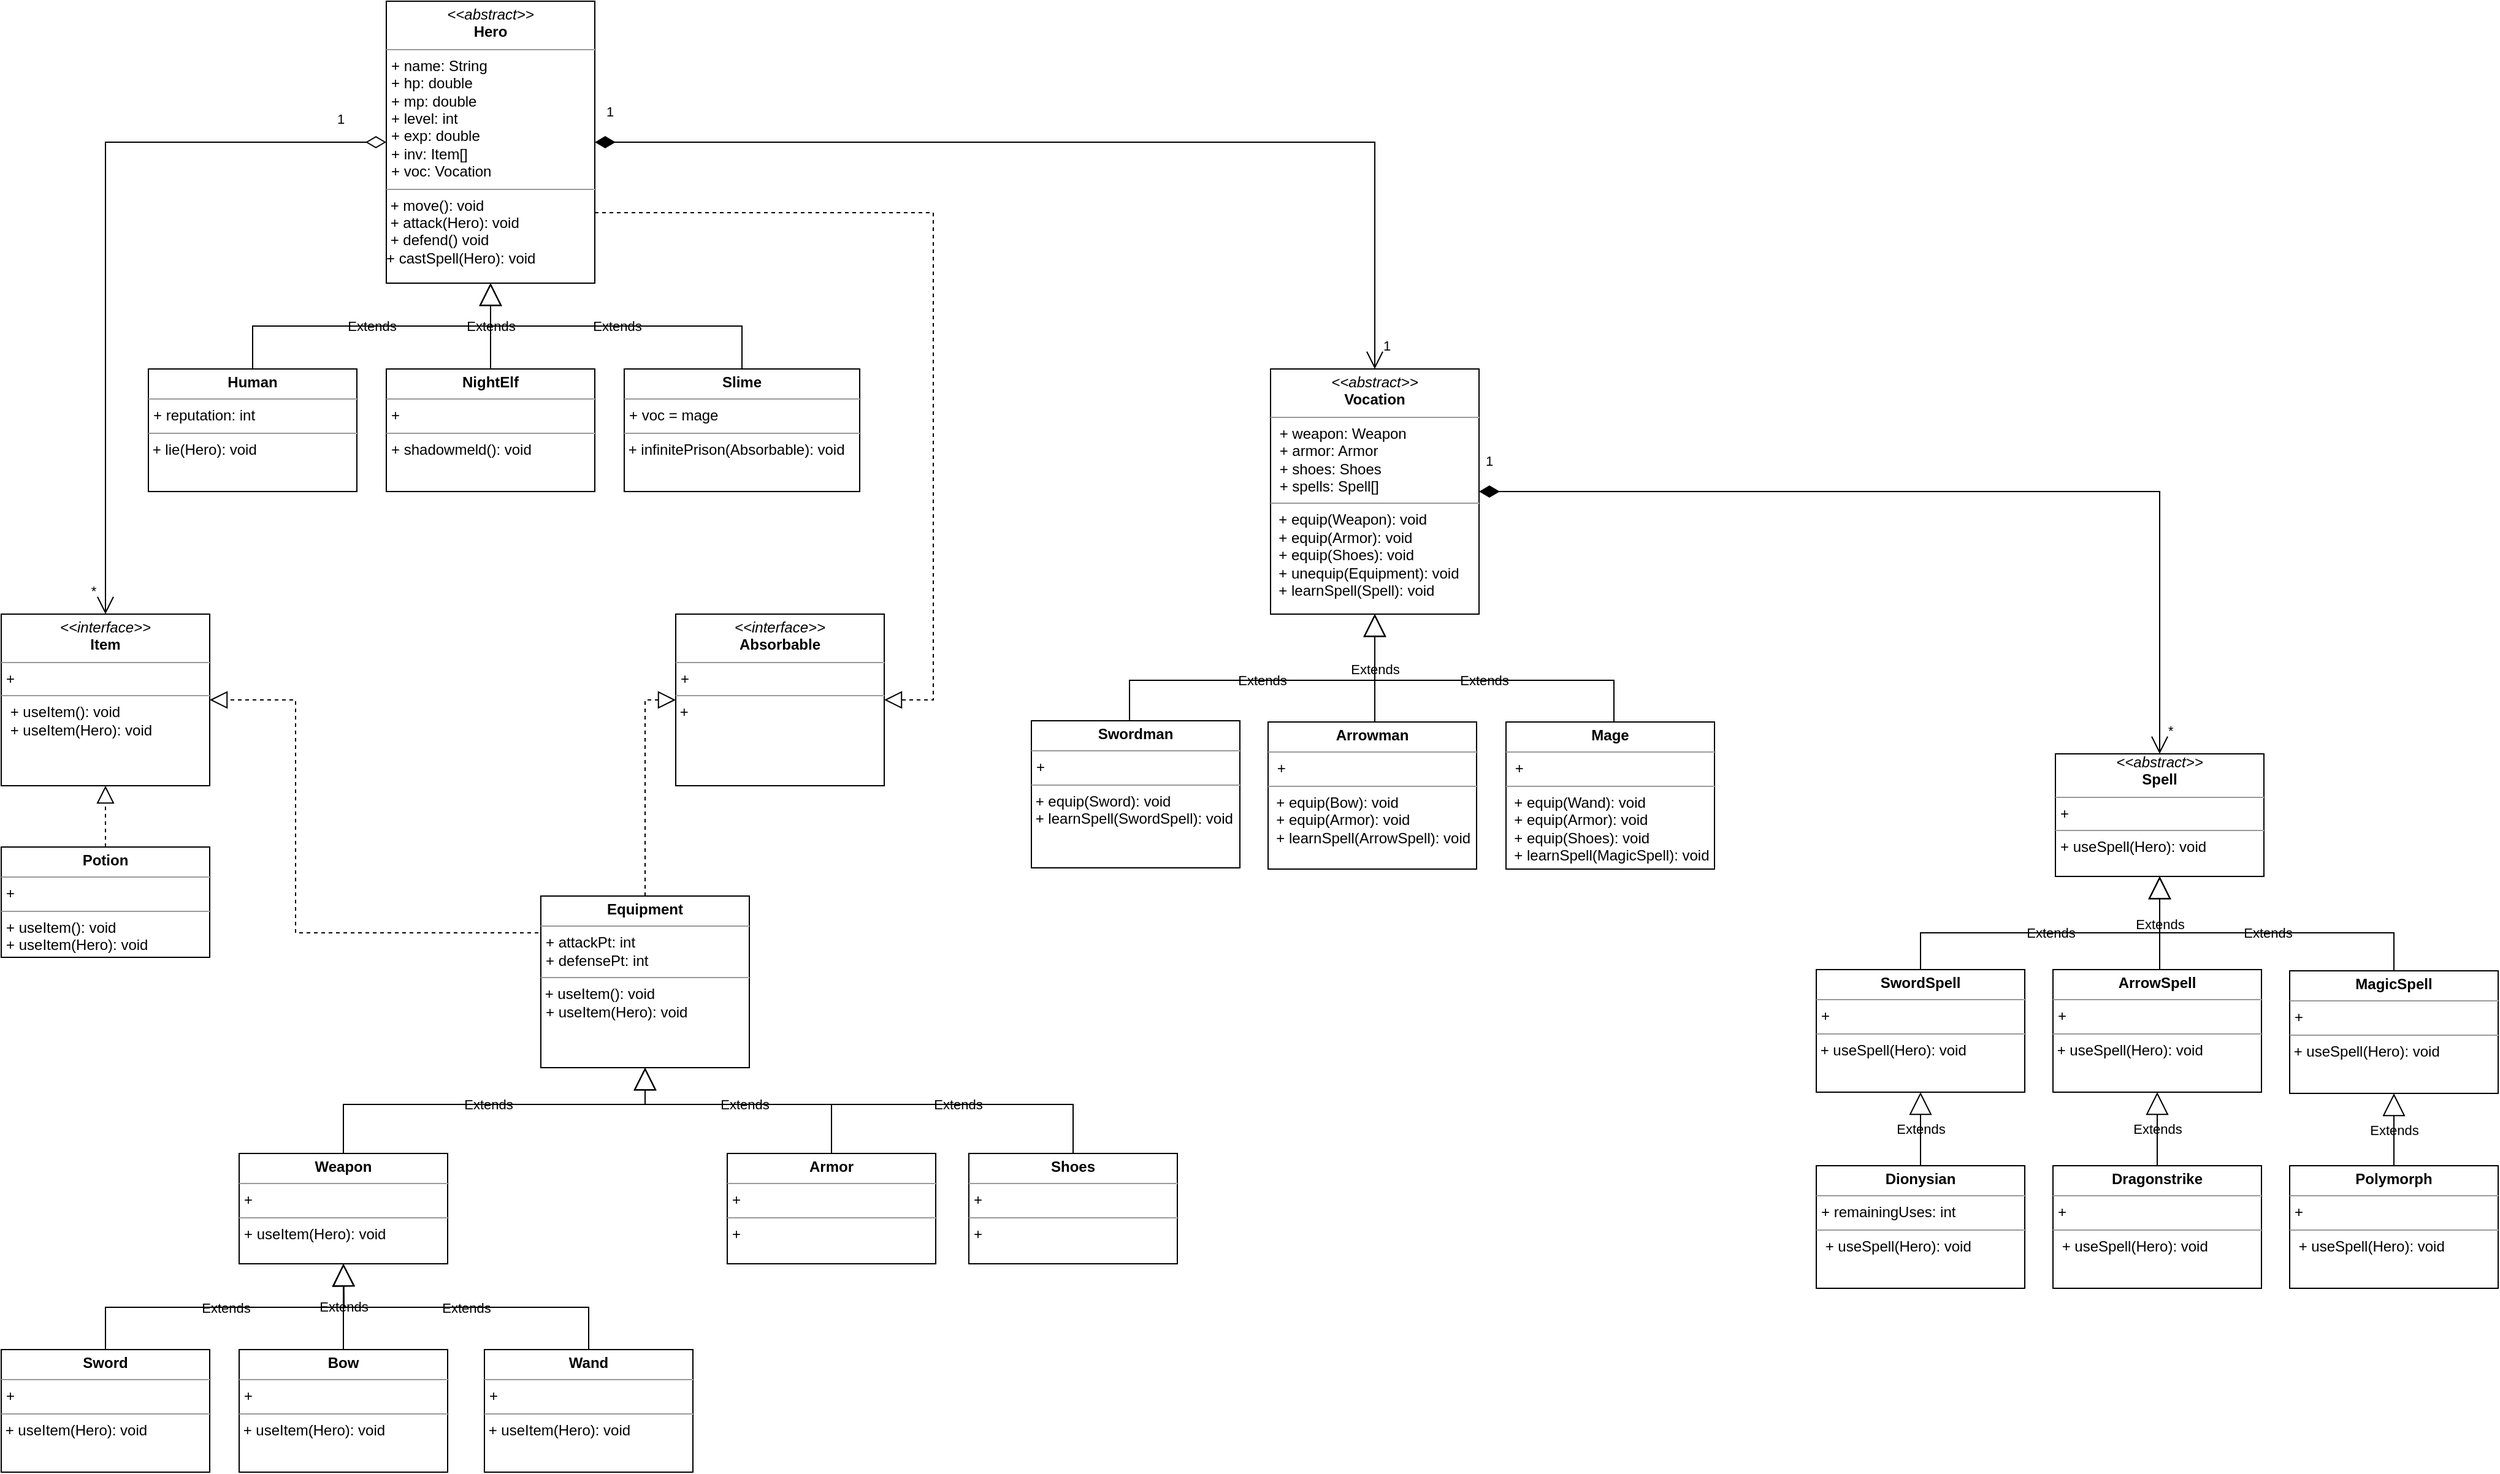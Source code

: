 <mxfile version="21.6.5" type="google">
  <diagram name="第 1 页" id="otPdqaTnRwmEsqM5Ev_t">
    <mxGraphModel grid="1" page="1" gridSize="10" guides="1" tooltips="1" connect="1" arrows="1" fold="1" pageScale="1" pageWidth="827" pageHeight="1169" background="#FFFFFF" math="0" shadow="0">
      <root>
        <mxCell id="0" />
        <mxCell id="1" parent="0" />
        <mxCell id="UKL7btGNf2mCKeYgCL4X-6" value="&lt;p style=&quot;margin:0px;margin-top:4px;text-align:center;&quot;&gt;&lt;b&gt;Shoes&lt;/b&gt;&lt;/p&gt;&lt;hr size=&quot;1&quot;&gt;&lt;p style=&quot;margin:0px;margin-left:4px;&quot;&gt;+&amp;nbsp;&lt;/p&gt;&lt;hr size=&quot;1&quot;&gt;&lt;p style=&quot;margin:0px;margin-left:4px;&quot;&gt;+&amp;nbsp;&lt;/p&gt;" style="verticalAlign=top;align=left;overflow=fill;fontSize=12;fontFamily=Helvetica;html=1;whiteSpace=wrap;labelBackgroundColor=none;" vertex="1" parent="1">
          <mxGeometry x="-51.0" y="1000" width="170" height="90" as="geometry" />
        </mxCell>
        <mxCell id="UKL7btGNf2mCKeYgCL4X-10" value="&lt;p style=&quot;margin:0px;margin-top:4px;text-align:center;&quot;&gt;&lt;i&gt;&amp;lt;&amp;lt;abstract&amp;gt;&amp;gt;&lt;/i&gt;&lt;br&gt;&lt;b&gt;Hero&lt;/b&gt;&lt;/p&gt;&lt;hr size=&quot;1&quot;&gt;&lt;p style=&quot;margin:0px;margin-left:4px;&quot;&gt;+ name: String&lt;br&gt;&lt;/p&gt;&lt;p style=&quot;margin:0px;margin-left:4px;&quot;&gt;+ hp: double&lt;/p&gt;&lt;p style=&quot;margin:0px;margin-left:4px;&quot;&gt;+ mp: double&lt;/p&gt;&lt;p style=&quot;margin:0px;margin-left:4px;&quot;&gt;+ level: int&lt;/p&gt;&lt;p style=&quot;margin:0px;margin-left:4px;&quot;&gt;+ exp: double&lt;/p&gt;&lt;p style=&quot;margin:0px;margin-left:4px;&quot;&gt;+ inv: Item[]&lt;/p&gt;&lt;p style=&quot;margin:0px;margin-left:4px;&quot;&gt;+ voc: Vocation&lt;/p&gt;&lt;hr size=&quot;1&quot;&gt;&amp;nbsp;+ move(): void&lt;br&gt;&amp;nbsp;+ attack(Hero): void&lt;br&gt;&amp;nbsp;+ defend() void&lt;br&gt;+ castSpell(Hero): void&lt;br style=&quot;border-color: var(--border-color);&quot;&gt;&lt;p style=&quot;margin:0px;margin-left:4px;&quot;&gt;&lt;br&gt;&lt;/p&gt;" style="verticalAlign=top;align=left;overflow=fill;fontSize=12;fontFamily=Helvetica;html=1;whiteSpace=wrap;labelBackgroundColor=none;" vertex="1" parent="1">
          <mxGeometry x="-526" y="60" width="170" height="230" as="geometry" />
        </mxCell>
        <mxCell id="UKL7btGNf2mCKeYgCL4X-11" value="&lt;p style=&quot;margin:0px;margin-top:4px;text-align:center;&quot;&gt;&lt;b&gt;Human&lt;/b&gt;&lt;/p&gt;&lt;hr size=&quot;1&quot;&gt;&lt;p style=&quot;margin:0px;margin-left:4px;&quot;&gt;+ reputation: int&lt;br&gt;&lt;/p&gt;&lt;hr size=&quot;1&quot;&gt;&amp;nbsp;&lt;span style=&quot;background-color: initial;&quot;&gt;+ lie(Hero): void&lt;/span&gt;" style="verticalAlign=top;align=left;overflow=fill;fontSize=12;fontFamily=Helvetica;html=1;whiteSpace=wrap;labelBackgroundColor=none;" vertex="1" parent="1">
          <mxGeometry x="-720" y="360" width="170" height="100" as="geometry" />
        </mxCell>
        <mxCell id="UKL7btGNf2mCKeYgCL4X-12" value="&lt;p style=&quot;margin:0px;margin-top:4px;text-align:center;&quot;&gt;&lt;b&gt;NightElf&lt;/b&gt;&lt;/p&gt;&lt;hr size=&quot;1&quot;&gt;&lt;p style=&quot;margin:0px;margin-left:4px;&quot;&gt;+&amp;nbsp;&lt;br&gt;&lt;/p&gt;&lt;hr size=&quot;1&quot;&gt;&lt;p style=&quot;margin:0px;margin-left:4px;&quot;&gt;+ shadowmeld(): void&lt;/p&gt;" style="verticalAlign=top;align=left;overflow=fill;fontSize=12;fontFamily=Helvetica;html=1;whiteSpace=wrap;labelBackgroundColor=none;" vertex="1" parent="1">
          <mxGeometry x="-526" y="360" width="170" height="100" as="geometry" />
        </mxCell>
        <mxCell id="UKL7btGNf2mCKeYgCL4X-13" value="&lt;p style=&quot;margin:0px;margin-top:4px;text-align:center;&quot;&gt;&lt;b&gt;Slime&lt;/b&gt;&lt;/p&gt;&lt;hr size=&quot;1&quot;&gt;&lt;p style=&quot;margin:0px;margin-left:4px;&quot;&gt;+ voc = mage&lt;br&gt;&lt;/p&gt;&lt;hr size=&quot;1&quot;&gt;&amp;nbsp;+&lt;span style=&quot;background-color: initial;&quot;&gt;&amp;nbsp;infinitePrison&lt;/span&gt;&lt;span style=&quot;background-color: initial;&quot;&gt;(Absorbable): void&lt;/span&gt;" style="verticalAlign=top;align=left;overflow=fill;fontSize=12;fontFamily=Helvetica;html=1;whiteSpace=wrap;labelBackgroundColor=none;" vertex="1" parent="1">
          <mxGeometry x="-332" y="360" width="192" height="100" as="geometry" />
        </mxCell>
        <mxCell id="UKL7btGNf2mCKeYgCL4X-14" value="Extends" style="endArrow=block;endSize=16;endFill=0;html=1;rounded=0;edgeStyle=orthogonalEdgeStyle;exitX=0.5;exitY=0;exitDx=0;exitDy=0;entryX=0.5;entryY=1;entryDx=0;entryDy=0;labelBackgroundColor=none;fontColor=default;" edge="1" parent="1" source="UKL7btGNf2mCKeYgCL4X-12" target="UKL7btGNf2mCKeYgCL4X-10">
          <mxGeometry width="160" relative="1" as="geometry">
            <mxPoint x="-160.2" y="110" as="sourcePoint" />
            <mxPoint x="-470" y="350" as="targetPoint" />
            <Array as="points" />
          </mxGeometry>
        </mxCell>
        <mxCell id="UKL7btGNf2mCKeYgCL4X-15" value="Extends" style="endArrow=block;endSize=16;endFill=0;html=1;rounded=0;edgeStyle=orthogonalEdgeStyle;exitX=0.5;exitY=0;exitDx=0;exitDy=0;entryX=0.5;entryY=1;entryDx=0;entryDy=0;labelBackgroundColor=none;fontColor=default;" edge="1" parent="1" source="UKL7btGNf2mCKeYgCL4X-11" target="UKL7btGNf2mCKeYgCL4X-10">
          <mxGeometry width="160" relative="1" as="geometry">
            <mxPoint x="-656.2" y="390" as="sourcePoint" />
            <mxPoint x="-442.2" y="300" as="targetPoint" />
          </mxGeometry>
        </mxCell>
        <mxCell id="UKL7btGNf2mCKeYgCL4X-16" value="Extends" style="endArrow=block;endSize=16;endFill=0;html=1;rounded=0;exitX=0.5;exitY=0;exitDx=0;exitDy=0;entryX=0.5;entryY=1;entryDx=0;entryDy=0;edgeStyle=orthogonalEdgeStyle;labelBackgroundColor=none;fontColor=default;" edge="1" parent="1" source="UKL7btGNf2mCKeYgCL4X-13" target="UKL7btGNf2mCKeYgCL4X-10">
          <mxGeometry width="160" relative="1" as="geometry">
            <mxPoint x="-425.2" y="350" as="sourcePoint" />
            <mxPoint x="-395.2" y="300" as="targetPoint" />
          </mxGeometry>
        </mxCell>
        <mxCell id="UKL7btGNf2mCKeYgCL4X-19" value="&lt;p style=&quot;margin:0px;margin-top:4px;text-align:center;&quot;&gt;&lt;b&gt;Potion&lt;/b&gt;&lt;/p&gt;&lt;hr size=&quot;1&quot;&gt;&lt;p style=&quot;margin:0px;margin-left:4px;&quot;&gt;+&amp;nbsp;&lt;/p&gt;&lt;hr size=&quot;1&quot;&gt;&lt;p style=&quot;margin:0px;margin-left:4px;&quot;&gt;+ useItem(): void&lt;/p&gt;&lt;p style=&quot;margin:0px;margin-left:4px;&quot;&gt;+ useItem(Hero): void&lt;br&gt;&lt;/p&gt;" style="verticalAlign=top;align=left;overflow=fill;fontSize=12;fontFamily=Helvetica;html=1;whiteSpace=wrap;labelBackgroundColor=none;" vertex="1" parent="1">
          <mxGeometry x="-840" y="750" width="170" height="90" as="geometry" />
        </mxCell>
        <mxCell id="UKL7btGNf2mCKeYgCL4X-20" value="" style="endArrow=block;dashed=1;endFill=0;endSize=12;html=1;rounded=0;edgeStyle=orthogonalEdgeStyle;labelBackgroundColor=none;fontColor=default;" edge="1" parent="1" source="UKL7btGNf2mCKeYgCL4X-19" target="Zb_y-Pxmc1SOFdt3q-90-11">
          <mxGeometry width="160" relative="1" as="geometry">
            <mxPoint x="-100.2" y="940.94" as="sourcePoint" />
            <mxPoint x="-244.2" y="889.94" as="targetPoint" />
            <Array as="points">
              <mxPoint x="-740" y="840" />
              <mxPoint x="-740" y="840" />
            </Array>
          </mxGeometry>
        </mxCell>
        <mxCell id="UKL7btGNf2mCKeYgCL4X-21" value="&lt;p style=&quot;margin:0px;margin-top:4px;text-align:center;&quot;&gt;&lt;i&gt;&amp;lt;&amp;lt;interface&amp;gt;&amp;gt;&lt;/i&gt;&lt;br&gt;&lt;b&gt;Absorbable&lt;/b&gt;&lt;/p&gt;&lt;hr size=&quot;1&quot;&gt;&lt;p style=&quot;margin:0px;margin-left:4px;&quot;&gt;+&amp;nbsp;&lt;br&gt;&lt;/p&gt;&lt;hr size=&quot;1&quot;&gt;&amp;nbsp;+&amp;nbsp;&lt;br style=&quot;border-color: var(--border-color);&quot;&gt;&lt;p style=&quot;margin:0px;margin-left:4px;&quot;&gt;&lt;br&gt;&lt;/p&gt;" style="verticalAlign=top;align=left;overflow=fill;fontSize=12;fontFamily=Helvetica;html=1;whiteSpace=wrap;labelBackgroundColor=none;" vertex="1" parent="1">
          <mxGeometry x="-290.0" y="560" width="170" height="140" as="geometry" />
        </mxCell>
        <mxCell id="UKL7btGNf2mCKeYgCL4X-5" value="&lt;p style=&quot;margin:0px;margin-top:4px;text-align:center;&quot;&gt;&lt;b&gt;Armor&lt;/b&gt;&lt;/p&gt;&lt;hr size=&quot;1&quot;&gt;&lt;p style=&quot;margin:0px;margin-left:4px;&quot;&gt;+&amp;nbsp;&lt;/p&gt;&lt;hr size=&quot;1&quot;&gt;&lt;p style=&quot;margin:0px;margin-left:4px;&quot;&gt;+&amp;nbsp;&lt;/p&gt;" style="verticalAlign=top;align=left;overflow=fill;fontSize=12;fontFamily=Helvetica;html=1;whiteSpace=wrap;labelBackgroundColor=none;" vertex="1" parent="1">
          <mxGeometry x="-248" y="1000" width="170" height="90" as="geometry" />
        </mxCell>
        <mxCell id="UKL7btGNf2mCKeYgCL4X-28" value="" style="endArrow=block;dashed=1;endFill=0;endSize=12;html=1;rounded=0;edgeStyle=orthogonalEdgeStyle;entryX=1;entryY=0.5;entryDx=0;entryDy=0;exitX=1;exitY=0.75;exitDx=0;exitDy=0;labelBackgroundColor=none;fontColor=default;" edge="1" parent="1" source="UKL7btGNf2mCKeYgCL4X-10" target="UKL7btGNf2mCKeYgCL4X-21">
          <mxGeometry width="160" relative="1" as="geometry">
            <mxPoint x="-740.2" y="425" as="sourcePoint" />
            <mxPoint x="-50" y="770" as="targetPoint" />
            <Array as="points">
              <mxPoint x="-80" y="232" />
              <mxPoint x="-80" y="630" />
            </Array>
          </mxGeometry>
        </mxCell>
        <mxCell id="UKL7btGNf2mCKeYgCL4X-29" value="1" style="endArrow=open;html=1;endSize=12;startArrow=diamondThin;startSize=14;startFill=1;edgeStyle=orthogonalEdgeStyle;align=left;verticalAlign=bottom;rounded=0;labelBackgroundColor=none;fontColor=default;" edge="1" parent="1" source="UKL7btGNf2mCKeYgCL4X-10" target="UKL7btGNf2mCKeYgCL4X-18">
          <mxGeometry x="0.975" y="5" relative="1" as="geometry">
            <mxPoint x="-150" y="250" as="sourcePoint" />
            <mxPoint x="10" y="210" as="targetPoint" />
            <mxPoint as="offset" />
          </mxGeometry>
        </mxCell>
        <mxCell id="UKL7btGNf2mCKeYgCL4X-33" value="1" style="edgeLabel;html=1;align=center;verticalAlign=middle;resizable=0;points=[];labelBackgroundColor=none;" connectable="0" vertex="1" parent="UKL7btGNf2mCKeYgCL4X-29">
          <mxGeometry x="-0.872" y="-1" relative="1" as="geometry">
            <mxPoint x="-41" y="-26" as="offset" />
          </mxGeometry>
        </mxCell>
        <mxCell id="UKL7btGNf2mCKeYgCL4X-36" value="1" style="endArrow=open;html=1;endSize=12;startArrow=diamondThin;startSize=14;startFill=0;edgeStyle=orthogonalEdgeStyle;align=left;verticalAlign=bottom;rounded=0;entryX=0.5;entryY=0;entryDx=0;entryDy=0;exitX=0;exitY=0.5;exitDx=0;exitDy=0;labelBackgroundColor=none;fontColor=default;" edge="1" parent="1" source="UKL7btGNf2mCKeYgCL4X-10" target="Zb_y-Pxmc1SOFdt3q-90-11">
          <mxGeometry x="-0.861" y="-10" relative="1" as="geometry">
            <mxPoint x="-500.2" y="170" as="sourcePoint" />
            <mxPoint x="-970" y="380" as="targetPoint" />
            <mxPoint as="offset" />
          </mxGeometry>
        </mxCell>
        <mxCell id="UKL7btGNf2mCKeYgCL4X-37" value="*" style="edgeLabel;html=1;align=center;verticalAlign=middle;resizable=0;points=[];labelBackgroundColor=none;" connectable="0" vertex="1" parent="UKL7btGNf2mCKeYgCL4X-36">
          <mxGeometry x="0.855" relative="1" as="geometry">
            <mxPoint x="-10" y="25" as="offset" />
          </mxGeometry>
        </mxCell>
        <mxCell id="Zb_y-Pxmc1SOFdt3q-90-11" value="&lt;p style=&quot;margin:0px;margin-top:4px;text-align:center;&quot;&gt;&lt;i&gt;&amp;lt;&amp;lt;interface&amp;gt;&amp;gt;&lt;/i&gt;&lt;br&gt;&lt;b&gt;Item&lt;/b&gt;&lt;/p&gt;&lt;hr size=&quot;1&quot;&gt;&lt;p style=&quot;margin:0px;margin-left:4px;&quot;&gt;+&amp;nbsp;&lt;br&gt;&lt;/p&gt;&lt;hr size=&quot;1&quot;&gt;&lt;p style=&quot;margin:0px;margin-left:4px;&quot;&gt;&amp;nbsp;+ useItem(): void&lt;/p&gt;&lt;p style=&quot;margin:0px;margin-left:4px;&quot;&gt;&amp;nbsp;+ useItem(Hero): void&lt;br&gt;&lt;/p&gt;" style="verticalAlign=top;align=left;overflow=fill;fontSize=12;fontFamily=Helvetica;html=1;whiteSpace=wrap;labelBackgroundColor=none;" vertex="1" parent="1">
          <mxGeometry x="-840" y="560" width="170" height="140" as="geometry" />
        </mxCell>
        <mxCell id="UKL7btGNf2mCKeYgCL4X-44" value="" style="endArrow=block;dashed=1;endFill=0;endSize=12;html=1;rounded=0;edgeStyle=orthogonalEdgeStyle;entryX=0;entryY=0.5;entryDx=0;entryDy=0;exitX=0.5;exitY=0;exitDx=0;exitDy=0;labelBackgroundColor=none;fontColor=default;" edge="1" parent="1" source="UKL7btGNf2mCKeYgCL4X-50" target="UKL7btGNf2mCKeYgCL4X-21">
          <mxGeometry width="160" relative="1" as="geometry">
            <mxPoint x="-120" y="860" as="sourcePoint" />
            <mxPoint x="-190" y="690" as="targetPoint" />
          </mxGeometry>
        </mxCell>
        <mxCell id="UKL7btGNf2mCKeYgCL4X-50" value="&lt;p style=&quot;margin:0px;margin-top:4px;text-align:center;&quot;&gt;&lt;b&gt;Equipment&lt;/b&gt;&lt;/p&gt;&lt;hr size=&quot;1&quot;&gt;&lt;p style=&quot;margin:0px;margin-left:4px;&quot;&gt;+ attackPt: int&lt;br&gt;&lt;/p&gt;&lt;p style=&quot;margin:0px;margin-left:4px;&quot;&gt;+ defensePt: int&lt;/p&gt;&lt;hr size=&quot;1&quot;&gt;&amp;nbsp;+&amp;nbsp;useItem(): void&lt;p style=&quot;border-color: var(--border-color); margin: 0px 0px 0px 4px;&quot;&gt;+ useItem(Hero): void&lt;/p&gt;&lt;p style=&quot;margin:0px;margin-left:4px;&quot;&gt;&lt;br&gt;&lt;/p&gt;" style="verticalAlign=top;align=left;overflow=fill;fontSize=12;fontFamily=Helvetica;html=1;whiteSpace=wrap;labelBackgroundColor=none;" vertex="1" parent="1">
          <mxGeometry x="-400" y="790" width="170" height="140" as="geometry" />
        </mxCell>
        <mxCell id="UKL7btGNf2mCKeYgCL4X-51" value="" style="endArrow=block;dashed=1;endFill=0;endSize=12;html=1;rounded=0;edgeStyle=orthogonalEdgeStyle;exitX=0;exitY=0.5;exitDx=0;exitDy=0;entryX=1;entryY=0.5;entryDx=0;entryDy=0;labelBackgroundColor=none;fontColor=default;" edge="1" parent="1" source="UKL7btGNf2mCKeYgCL4X-50" target="Zb_y-Pxmc1SOFdt3q-90-11">
          <mxGeometry width="160" relative="1" as="geometry">
            <mxPoint x="-320" y="940" as="sourcePoint" />
            <mxPoint x="-205" y="790" as="targetPoint" />
            <Array as="points">
              <mxPoint x="-600" y="820" />
              <mxPoint x="-600" y="630" />
            </Array>
          </mxGeometry>
        </mxCell>
        <mxCell id="UKL7btGNf2mCKeYgCL4X-52" value="Extends" style="endArrow=block;endSize=16;endFill=0;html=1;rounded=0;edgeStyle=orthogonalEdgeStyle;entryX=0.5;entryY=1;entryDx=0;entryDy=0;exitX=0.5;exitY=0;exitDx=0;exitDy=0;labelBackgroundColor=none;fontColor=default;" edge="1" parent="1" source="OVffy2uB7MHs8BWxqeXf-1" target="UKL7btGNf2mCKeYgCL4X-50">
          <mxGeometry width="160" relative="1" as="geometry">
            <mxPoint x="-561" y="1000" as="sourcePoint" />
            <mxPoint x="-414" y="960" as="targetPoint" />
            <Array as="points">
              <mxPoint x="-561" y="960" />
              <mxPoint x="-315" y="960" />
            </Array>
          </mxGeometry>
        </mxCell>
        <mxCell id="UKL7btGNf2mCKeYgCL4X-53" value="Extends" style="endArrow=block;endSize=16;endFill=0;html=1;rounded=0;edgeStyle=orthogonalEdgeStyle;exitX=0.5;exitY=0;exitDx=0;exitDy=0;entryX=0.5;entryY=1;entryDx=0;entryDy=0;labelBackgroundColor=none;fontColor=default;" edge="1" parent="1" source="UKL7btGNf2mCKeYgCL4X-5" target="UKL7btGNf2mCKeYgCL4X-50">
          <mxGeometry width="160" relative="1" as="geometry">
            <mxPoint x="-579" y="1060" as="sourcePoint" />
            <mxPoint x="-404" y="990" as="targetPoint" />
            <Array as="points">
              <mxPoint x="-163" y="960" />
              <mxPoint x="-315" y="960" />
            </Array>
          </mxGeometry>
        </mxCell>
        <mxCell id="UKL7btGNf2mCKeYgCL4X-54" value="Extends" style="endArrow=block;endSize=16;endFill=0;html=1;rounded=0;edgeStyle=orthogonalEdgeStyle;exitX=0.5;exitY=0;exitDx=0;exitDy=0;entryX=0.5;entryY=1;entryDx=0;entryDy=0;labelBackgroundColor=none;fontColor=default;" edge="1" parent="1" source="UKL7btGNf2mCKeYgCL4X-6" target="UKL7btGNf2mCKeYgCL4X-50">
          <mxGeometry x="-0.36" width="160" relative="1" as="geometry">
            <mxPoint x="-225.33" y="1050" as="sourcePoint" />
            <mxPoint x="-225.33" y="980" as="targetPoint" />
            <Array as="points">
              <mxPoint x="34" y="960" />
              <mxPoint x="-315" y="960" />
            </Array>
            <mxPoint as="offset" />
          </mxGeometry>
        </mxCell>
        <mxCell id="Kkn6HXgT0xC6ElR3N5P4-3" value="&lt;p style=&quot;margin:0px;margin-top:4px;text-align:center;&quot;&gt;&lt;b&gt;Sword&lt;/b&gt;&lt;/p&gt;&lt;hr size=&quot;1&quot;&gt;&lt;p style=&quot;margin:0px;margin-left:4px;&quot;&gt;+&amp;nbsp;&lt;br&gt;&lt;/p&gt;&lt;hr size=&quot;1&quot;&gt;&amp;nbsp;+ useItem(Hero): void&lt;span style=&quot;background-color: initial;&quot;&gt;&lt;br&gt;&lt;/span&gt;" style="verticalAlign=top;align=left;overflow=fill;fontSize=12;fontFamily=Helvetica;html=1;whiteSpace=wrap;labelBackgroundColor=none;" vertex="1" parent="1">
          <mxGeometry x="-840" y="1160" width="170" height="100" as="geometry" />
        </mxCell>
        <mxCell id="Kkn6HXgT0xC6ElR3N5P4-4" value="&lt;p style=&quot;margin:0px;margin-top:4px;text-align:center;&quot;&gt;&lt;b&gt;Bow&lt;/b&gt;&lt;/p&gt;&lt;hr size=&quot;1&quot;&gt;&lt;p style=&quot;margin:0px;margin-left:4px;&quot;&gt;+&amp;nbsp;&lt;br&gt;&lt;/p&gt;&lt;hr size=&quot;1&quot;&gt;&amp;nbsp;+ useItem(Hero): void&lt;span style=&quot;background-color: initial;&quot;&gt;&lt;br&gt;&lt;/span&gt;" style="verticalAlign=top;align=left;overflow=fill;fontSize=12;fontFamily=Helvetica;html=1;whiteSpace=wrap;labelBackgroundColor=none;" vertex="1" parent="1">
          <mxGeometry x="-646" y="1160" width="170" height="100" as="geometry" />
        </mxCell>
        <mxCell id="Kkn6HXgT0xC6ElR3N5P4-5" value="&lt;p style=&quot;margin:0px;margin-top:4px;text-align:center;&quot;&gt;&lt;b&gt;Wand&lt;/b&gt;&lt;/p&gt;&lt;hr size=&quot;1&quot;&gt;&lt;p style=&quot;margin:0px;margin-left:4px;&quot;&gt;+&amp;nbsp;&lt;br&gt;&lt;/p&gt;&lt;hr size=&quot;1&quot;&gt;&amp;nbsp;+ useItem(Hero): void&lt;span style=&quot;background-color: initial;&quot;&gt;&lt;br&gt;&lt;/span&gt;" style="verticalAlign=top;align=left;overflow=fill;fontSize=12;fontFamily=Helvetica;html=1;whiteSpace=wrap;labelBackgroundColor=none;" vertex="1" parent="1">
          <mxGeometry x="-446" y="1160" width="170" height="100" as="geometry" />
        </mxCell>
        <mxCell id="Kkn6HXgT0xC6ElR3N5P4-6" value="Extends" style="endArrow=block;endSize=16;endFill=0;html=1;rounded=0;edgeStyle=orthogonalEdgeStyle;exitX=0.5;exitY=0;exitDx=0;exitDy=0;entryX=0.5;entryY=1;entryDx=0;entryDy=0;labelBackgroundColor=none;fontColor=default;" edge="1" parent="1" source="Kkn6HXgT0xC6ElR3N5P4-3">
          <mxGeometry width="160" relative="1" as="geometry">
            <mxPoint x="-678" y="1230" as="sourcePoint" />
            <mxPoint x="-561" y="1090" as="targetPoint" />
          </mxGeometry>
        </mxCell>
        <mxCell id="Kkn6HXgT0xC6ElR3N5P4-7" value="Extends" style="endArrow=block;endSize=16;endFill=0;html=1;rounded=0;edgeStyle=orthogonalEdgeStyle;exitX=0.5;exitY=0;exitDx=0;exitDy=0;entryX=0.5;entryY=1;entryDx=0;entryDy=0;labelBackgroundColor=none;fontColor=default;" edge="1" parent="1" source="Kkn6HXgT0xC6ElR3N5P4-4" target="OVffy2uB7MHs8BWxqeXf-1">
          <mxGeometry width="160" relative="1" as="geometry">
            <mxPoint x="-514" y="1230" as="sourcePoint" />
            <mxPoint x="-561" y="1090" as="targetPoint" />
            <Array as="points" />
          </mxGeometry>
        </mxCell>
        <mxCell id="Kkn6HXgT0xC6ElR3N5P4-8" value="Extends" style="endArrow=block;endSize=16;endFill=0;html=1;rounded=0;edgeStyle=orthogonalEdgeStyle;exitX=0.5;exitY=0;exitDx=0;exitDy=0;entryX=0.5;entryY=1;entryDx=0;entryDy=0;labelBackgroundColor=none;fontColor=default;" edge="1" parent="1" source="Kkn6HXgT0xC6ElR3N5P4-5">
          <mxGeometry width="160" relative="1" as="geometry">
            <mxPoint x="-314" y="1230" as="sourcePoint" />
            <mxPoint x="-561" y="1090" as="targetPoint" />
          </mxGeometry>
        </mxCell>
        <mxCell id="Kkn6HXgT0xC6ElR3N5P4-29" value="*" style="endArrow=open;html=1;endSize=12;startArrow=diamondThin;startSize=14;startFill=1;edgeStyle=orthogonalEdgeStyle;align=left;verticalAlign=bottom;rounded=0;labelBackgroundColor=none;fontColor=default;" edge="1" parent="1" source="UKL7btGNf2mCKeYgCL4X-18" target="Kkn6HXgT0xC6ElR3N5P4-17">
          <mxGeometry x="0.974" y="5" relative="1" as="geometry">
            <mxPoint x="499.4" y="150" as="sourcePoint" />
            <mxPoint x="1214.4" y="355" as="targetPoint" />
            <mxPoint as="offset" />
          </mxGeometry>
        </mxCell>
        <mxCell id="Kkn6HXgT0xC6ElR3N5P4-30" value="1" style="edgeLabel;html=1;align=center;verticalAlign=middle;resizable=0;points=[];labelBackgroundColor=none;" connectable="0" vertex="1" parent="Kkn6HXgT0xC6ElR3N5P4-29">
          <mxGeometry x="-0.872" y="-1" relative="1" as="geometry">
            <mxPoint x="-41" y="-26" as="offset" />
          </mxGeometry>
        </mxCell>
        <mxCell id="Kkn6HXgT0xC6ElR3N5P4-34" value="" style="group;labelBackgroundColor=none;" connectable="0" vertex="1" parent="1">
          <mxGeometry x="640" y="674" width="556" height="436" as="geometry" />
        </mxCell>
        <mxCell id="Zb_y-Pxmc1SOFdt3q-90-19" value="&lt;p style=&quot;margin:0px;margin-top:4px;text-align:center;&quot;&gt;&lt;b&gt;Dionysian&lt;/b&gt;&lt;br&gt;&lt;/p&gt;&lt;hr size=&quot;1&quot;&gt;&lt;p style=&quot;margin:0px;margin-left:4px;&quot;&gt;+ remainingUses: int&lt;/p&gt;&lt;hr size=&quot;1&quot;&gt;&lt;p style=&quot;margin:0px;margin-left:4px;&quot;&gt;&amp;nbsp;+&amp;nbsp;useSpell(Hero): void&lt;br&gt;&lt;/p&gt;" style="verticalAlign=top;align=left;overflow=fill;fontSize=12;fontFamily=Helvetica;html=1;whiteSpace=wrap;labelBackgroundColor=none;" vertex="1" parent="Kkn6HXgT0xC6ElR3N5P4-34">
          <mxGeometry y="336" width="170" height="100" as="geometry" />
        </mxCell>
        <mxCell id="Kkn6HXgT0xC6ElR3N5P4-17" value="&lt;div style=&quot;text-align: center;&quot;&gt;&lt;i style=&quot;background-color: initial; border-color: var(--border-color);&quot;&gt;&amp;lt;&amp;lt;abstract&amp;gt;&amp;gt;&lt;/i&gt;&lt;/div&gt;&lt;span style=&quot;border-color: var(--border-color);&quot;&gt;&lt;div style=&quot;text-align: center;&quot;&gt;&lt;b style=&quot;&quot;&gt;Spell&lt;/b&gt;&lt;/div&gt;&lt;/span&gt;&lt;hr size=&quot;1&quot;&gt;&lt;p style=&quot;margin:0px;margin-left:4px;&quot;&gt;+&amp;nbsp;&lt;/p&gt;&lt;hr size=&quot;1&quot;&gt;&lt;p style=&quot;margin:0px;margin-left:4px;&quot;&gt;+ useSpell(Hero): void&lt;/p&gt;" style="verticalAlign=top;align=left;overflow=fill;fontSize=12;fontFamily=Helvetica;html=1;whiteSpace=wrap;labelBackgroundColor=none;" vertex="1" parent="Kkn6HXgT0xC6ElR3N5P4-34">
          <mxGeometry x="195" width="170" height="100" as="geometry" />
        </mxCell>
        <mxCell id="Kkn6HXgT0xC6ElR3N5P4-18" value="&lt;p style=&quot;margin:0px;margin-top:4px;text-align:center;&quot;&gt;&lt;b&gt;SwordSpell&lt;/b&gt;&lt;/p&gt;&lt;hr size=&quot;1&quot;&gt;&lt;p style=&quot;margin:0px;margin-left:4px;&quot;&gt;+&amp;nbsp;&lt;br&gt;&lt;/p&gt;&lt;hr size=&quot;1&quot;&gt;&amp;nbsp;+&amp;nbsp;useSpell(Hero): void&lt;span style=&quot;background-color: initial;&quot;&gt;&lt;br&gt;&lt;/span&gt;" style="verticalAlign=top;align=left;overflow=fill;fontSize=12;fontFamily=Helvetica;html=1;whiteSpace=wrap;labelBackgroundColor=none;" vertex="1" parent="Kkn6HXgT0xC6ElR3N5P4-34">
          <mxGeometry y="176" width="170" height="100" as="geometry" />
        </mxCell>
        <mxCell id="Kkn6HXgT0xC6ElR3N5P4-19" value="&lt;p style=&quot;margin:0px;margin-top:4px;text-align:center;&quot;&gt;&lt;b&gt;ArrowSpell&lt;/b&gt;&lt;/p&gt;&lt;hr size=&quot;1&quot;&gt;&lt;p style=&quot;margin:0px;margin-left:4px;&quot;&gt;+&amp;nbsp;&lt;br&gt;&lt;/p&gt;&lt;hr size=&quot;1&quot;&gt;&amp;nbsp;+&amp;nbsp;useSpell(Hero): void&lt;span style=&quot;background-color: initial;&quot;&gt;&lt;br&gt;&lt;/span&gt;" style="verticalAlign=top;align=left;overflow=fill;fontSize=12;fontFamily=Helvetica;html=1;whiteSpace=wrap;labelBackgroundColor=none;" vertex="1" parent="Kkn6HXgT0xC6ElR3N5P4-34">
          <mxGeometry x="193" y="176" width="170" height="100" as="geometry" />
        </mxCell>
        <mxCell id="Kkn6HXgT0xC6ElR3N5P4-20" value="&lt;p style=&quot;margin:0px;margin-top:4px;text-align:center;&quot;&gt;&lt;b&gt;MagicSpell&lt;/b&gt;&lt;/p&gt;&lt;hr size=&quot;1&quot;&gt;&lt;p style=&quot;margin:0px;margin-left:4px;&quot;&gt;+&amp;nbsp;&lt;br&gt;&lt;/p&gt;&lt;hr size=&quot;1&quot;&gt;&amp;nbsp;+&amp;nbsp;useSpell(Hero): void&lt;span style=&quot;background-color: initial;&quot;&gt;&lt;br&gt;&lt;/span&gt;" style="verticalAlign=top;align=left;overflow=fill;fontSize=12;fontFamily=Helvetica;html=1;whiteSpace=wrap;labelBackgroundColor=none;" vertex="1" parent="Kkn6HXgT0xC6ElR3N5P4-34">
          <mxGeometry x="386" y="177" width="170" height="100" as="geometry" />
        </mxCell>
        <mxCell id="Kkn6HXgT0xC6ElR3N5P4-21" value="Extends" style="endArrow=block;endSize=16;endFill=0;html=1;rounded=0;edgeStyle=orthogonalEdgeStyle;exitX=0.5;exitY=0;exitDx=0;exitDy=0;labelBackgroundColor=none;fontColor=default;entryX=0.5;entryY=1;entryDx=0;entryDy=0;" edge="1" parent="Kkn6HXgT0xC6ElR3N5P4-34" source="Kkn6HXgT0xC6ElR3N5P4-18" target="Kkn6HXgT0xC6ElR3N5P4-17">
          <mxGeometry width="160" relative="1" as="geometry">
            <mxPoint x="113" y="180" as="sourcePoint" />
            <mxPoint x="232" y="110" as="targetPoint" />
            <Array as="points">
              <mxPoint x="85" y="146" />
              <mxPoint x="280" y="146" />
            </Array>
          </mxGeometry>
        </mxCell>
        <mxCell id="Kkn6HXgT0xC6ElR3N5P4-22" value="Extends" style="endArrow=block;endSize=16;endFill=0;html=1;rounded=0;edgeStyle=orthogonalEdgeStyle;exitX=0.5;exitY=0;exitDx=0;exitDy=0;entryX=0.5;entryY=1;entryDx=0;entryDy=0;labelBackgroundColor=none;fontColor=default;" edge="1" parent="Kkn6HXgT0xC6ElR3N5P4-34" source="Kkn6HXgT0xC6ElR3N5P4-19" target="Kkn6HXgT0xC6ElR3N5P4-17">
          <mxGeometry width="160" relative="1" as="geometry">
            <mxPoint x="277" y="180" as="sourcePoint" />
            <mxPoint x="277" y="110" as="targetPoint" />
            <Array as="points">
              <mxPoint x="280" y="176" />
            </Array>
          </mxGeometry>
        </mxCell>
        <mxCell id="Kkn6HXgT0xC6ElR3N5P4-23" value="Extends" style="endArrow=block;endSize=16;endFill=0;html=1;rounded=0;edgeStyle=orthogonalEdgeStyle;exitX=0.5;exitY=0;exitDx=0;exitDy=0;labelBackgroundColor=none;fontColor=default;entryX=0.5;entryY=1;entryDx=0;entryDy=0;" edge="1" parent="Kkn6HXgT0xC6ElR3N5P4-34" source="Kkn6HXgT0xC6ElR3N5P4-20" target="Kkn6HXgT0xC6ElR3N5P4-17">
          <mxGeometry width="160" relative="1" as="geometry">
            <mxPoint x="477" y="180" as="sourcePoint" />
            <mxPoint x="322" y="110" as="targetPoint" />
            <Array as="points">
              <mxPoint x="471" y="146" />
              <mxPoint x="280" y="146" />
            </Array>
          </mxGeometry>
        </mxCell>
        <mxCell id="Kkn6HXgT0xC6ElR3N5P4-24" value="Extends" style="endArrow=block;endSize=16;endFill=0;html=1;rounded=0;edgeStyle=orthogonalEdgeStyle;exitX=0.5;exitY=0;exitDx=0;exitDy=0;entryX=0.5;entryY=1;entryDx=0;entryDy=0;labelBackgroundColor=none;fontColor=default;" edge="1" parent="Kkn6HXgT0xC6ElR3N5P4-34" source="Zb_y-Pxmc1SOFdt3q-90-19" target="Kkn6HXgT0xC6ElR3N5P4-18">
          <mxGeometry width="160" relative="1" as="geometry">
            <mxPoint x="44.41" y="270" as="sourcePoint" />
            <mxPoint x="44.41" y="180" as="targetPoint" />
            <Array as="points" />
          </mxGeometry>
        </mxCell>
        <mxCell id="Kkn6HXgT0xC6ElR3N5P4-25" value="&lt;p style=&quot;margin:0px;margin-top:4px;text-align:center;&quot;&gt;&lt;b&gt;Dragonstrike&lt;/b&gt;&lt;br&gt;&lt;/p&gt;&lt;hr size=&quot;1&quot;&gt;&lt;p style=&quot;margin:0px;margin-left:4px;&quot;&gt;+&amp;nbsp;&lt;/p&gt;&lt;hr size=&quot;1&quot;&gt;&lt;p style=&quot;margin:0px;margin-left:4px;&quot;&gt;&amp;nbsp;+&amp;nbsp;useSpell(Hero): void&lt;br&gt;&lt;/p&gt;" style="verticalAlign=top;align=left;overflow=fill;fontSize=12;fontFamily=Helvetica;html=1;whiteSpace=wrap;labelBackgroundColor=none;" vertex="1" parent="Kkn6HXgT0xC6ElR3N5P4-34">
          <mxGeometry x="193" y="336" width="170" height="100" as="geometry" />
        </mxCell>
        <mxCell id="Kkn6HXgT0xC6ElR3N5P4-26" value="Extends" style="endArrow=block;endSize=16;endFill=0;html=1;rounded=0;edgeStyle=orthogonalEdgeStyle;exitX=0.5;exitY=0;exitDx=0;exitDy=0;entryX=0.5;entryY=1;entryDx=0;entryDy=0;labelBackgroundColor=none;fontColor=default;" edge="1" parent="Kkn6HXgT0xC6ElR3N5P4-34" source="Kkn6HXgT0xC6ElR3N5P4-25" target="Kkn6HXgT0xC6ElR3N5P4-19">
          <mxGeometry width="160" relative="1" as="geometry">
            <mxPoint x="274.41" y="280" as="sourcePoint" />
            <mxPoint x="460" y="480" as="targetPoint" />
            <Array as="points" />
          </mxGeometry>
        </mxCell>
        <mxCell id="Kkn6HXgT0xC6ElR3N5P4-27" value="&lt;p style=&quot;margin:0px;margin-top:4px;text-align:center;&quot;&gt;&lt;b style=&quot;background-color: initial;&quot;&gt;Polymorph&lt;/b&gt;&lt;/p&gt;&lt;hr size=&quot;1&quot;&gt;&lt;p style=&quot;margin:0px;margin-left:4px;&quot;&gt;+&amp;nbsp;&lt;/p&gt;&lt;hr size=&quot;1&quot;&gt;&lt;p style=&quot;margin:0px;margin-left:4px;&quot;&gt;&amp;nbsp;+&amp;nbsp;useSpell(Hero): void&lt;br&gt;&lt;/p&gt;" style="verticalAlign=top;align=left;overflow=fill;fontSize=12;fontFamily=Helvetica;html=1;whiteSpace=wrap;labelBackgroundColor=none;" vertex="1" parent="Kkn6HXgT0xC6ElR3N5P4-34">
          <mxGeometry x="386" y="336" width="170" height="100" as="geometry" />
        </mxCell>
        <mxCell id="Kkn6HXgT0xC6ElR3N5P4-28" value="Extends" style="endArrow=block;endSize=16;endFill=0;html=1;rounded=0;edgeStyle=orthogonalEdgeStyle;exitX=0.5;exitY=0;exitDx=0;exitDy=0;entryX=0.5;entryY=1;entryDx=0;entryDy=0;labelBackgroundColor=none;fontColor=default;" edge="1" parent="Kkn6HXgT0xC6ElR3N5P4-34" source="Kkn6HXgT0xC6ElR3N5P4-27" target="Kkn6HXgT0xC6ElR3N5P4-20">
          <mxGeometry width="160" relative="1" as="geometry">
            <mxPoint x="504.41" y="280" as="sourcePoint" />
            <mxPoint x="505" y="370" as="targetPoint" />
          </mxGeometry>
        </mxCell>
        <mxCell id="Kkn6HXgT0xC6ElR3N5P4-35" value="" style="group;labelBackgroundColor=none;" connectable="0" vertex="1" parent="1">
          <mxGeometry x="-5.684e-14" y="360" width="557" height="404" as="geometry" />
        </mxCell>
        <mxCell id="UKL7btGNf2mCKeYgCL4X-18" value="&lt;p style=&quot;margin:0px;margin-top:4px;text-align:center;&quot;&gt;&lt;i&gt;&amp;lt;&amp;lt;abstract&amp;gt;&amp;gt;&lt;/i&gt;&lt;br&gt;&lt;b&gt;Vocation&lt;/b&gt;&lt;/p&gt;&lt;hr size=&quot;1&quot;&gt;&lt;p style=&quot;margin:0px;margin-left:4px;&quot;&gt;&amp;nbsp;+ weapon: Weapon&lt;br&gt;&lt;/p&gt;&lt;p style=&quot;margin:0px;margin-left:4px;&quot;&gt;&amp;nbsp;+ armor: Armor&lt;/p&gt;&lt;p style=&quot;margin:0px;margin-left:4px;&quot;&gt;&amp;nbsp;+ shoes: Shoes&lt;/p&gt;&lt;p style=&quot;margin:0px;margin-left:4px;&quot;&gt;&amp;nbsp;+ spells: Spell[]&lt;/p&gt;&lt;hr size=&quot;1&quot;&gt;&amp;nbsp; +&amp;nbsp;equip(Weapon): void&lt;br style=&quot;border-color: var(--border-color);&quot;&gt;&amp;nbsp; + equip(Armor): void&lt;br style=&quot;border-color: var(--border-color);&quot;&gt;&amp;nbsp; + equip(Shoes): void&lt;br&gt;&amp;nbsp; + unequip(Equipment): void&lt;br&gt;&amp;nbsp;&amp;nbsp;+ learnSpell(Spell): void&lt;br style=&quot;border-color: var(--border-color);&quot;&gt;&lt;p style=&quot;margin:0px;margin-left:4px;&quot;&gt;&lt;br&gt;&lt;/p&gt;" style="verticalAlign=top;align=left;overflow=fill;fontSize=12;fontFamily=Helvetica;html=1;whiteSpace=wrap;labelBackgroundColor=none;" vertex="1" parent="Kkn6HXgT0xC6ElR3N5P4-35">
          <mxGeometry x="195.0" width="170" height="200" as="geometry" />
        </mxCell>
        <mxCell id="UKL7btGNf2mCKeYgCL4X-55" value="&lt;p style=&quot;margin:0px;margin-top:4px;text-align:center;&quot;&gt;&lt;b&gt;Swordman&lt;/b&gt;&lt;/p&gt;&lt;hr size=&quot;1&quot;&gt;&lt;p style=&quot;margin:0px;margin-left:4px;&quot;&gt;+&amp;nbsp;&lt;br&gt;&lt;/p&gt;&lt;hr size=&quot;1&quot;&gt;&amp;nbsp;+&amp;nbsp;equip(Sword): void&lt;br&gt;&amp;nbsp;+ learnSpell(SwordSpell): void&lt;span style=&quot;background-color: initial;&quot;&gt;&lt;br&gt;&lt;/span&gt;" style="verticalAlign=top;align=left;overflow=fill;fontSize=12;fontFamily=Helvetica;html=1;whiteSpace=wrap;labelBackgroundColor=none;" vertex="1" parent="Kkn6HXgT0xC6ElR3N5P4-35">
          <mxGeometry y="287" width="170" height="120" as="geometry" />
        </mxCell>
        <mxCell id="Kkn6HXgT0xC6ElR3N5P4-1" value="&lt;p style=&quot;margin:0px;margin-top:4px;text-align:center;&quot;&gt;&lt;b&gt;Arrowman&lt;/b&gt;&lt;/p&gt;&lt;hr size=&quot;1&quot;&gt;&lt;p style=&quot;margin:0px;margin-left:4px;&quot;&gt;&amp;nbsp;+&amp;nbsp;&lt;br&gt;&lt;/p&gt;&lt;hr size=&quot;1&quot;&gt;&amp;nbsp; +&amp;nbsp;equip(Bow): void&lt;br&gt;&amp;nbsp; + equip(Armor): void&lt;br&gt;&amp;nbsp; + learnSpell(ArrowSpell): void&lt;span style=&quot;background-color: initial;&quot;&gt;&lt;br&gt;&lt;/span&gt;" style="verticalAlign=top;align=left;overflow=fill;fontSize=12;fontFamily=Helvetica;html=1;whiteSpace=wrap;labelBackgroundColor=none;" vertex="1" parent="Kkn6HXgT0xC6ElR3N5P4-35">
          <mxGeometry x="193.0" y="288" width="170" height="120" as="geometry" />
        </mxCell>
        <mxCell id="Kkn6HXgT0xC6ElR3N5P4-2" value="&lt;p style=&quot;margin:0px;margin-top:4px;text-align:center;&quot;&gt;&lt;b&gt;Mage&lt;/b&gt;&lt;/p&gt;&lt;hr size=&quot;1&quot;&gt;&lt;p style=&quot;margin:0px;margin-left:4px;&quot;&gt;&amp;nbsp;+&amp;nbsp;&lt;br&gt;&lt;/p&gt;&lt;hr size=&quot;1&quot;&gt;&amp;nbsp; +&amp;nbsp;equip(Wand): void&lt;br&gt;&amp;nbsp; + equip(Armor): void&lt;br&gt;&amp;nbsp; + equip(Shoes): void&lt;br&gt;&amp;nbsp; + learnSpell(MagicSpell): void&lt;span style=&quot;background-color: initial;&quot;&gt;&lt;br&gt;&lt;/span&gt;" style="verticalAlign=top;align=left;overflow=fill;fontSize=12;fontFamily=Helvetica;html=1;whiteSpace=wrap;labelBackgroundColor=none;" vertex="1" parent="Kkn6HXgT0xC6ElR3N5P4-35">
          <mxGeometry x="387.0" y="288" width="170" height="120" as="geometry" />
        </mxCell>
        <mxCell id="Kkn6HXgT0xC6ElR3N5P4-9" value="Extends" style="endArrow=block;endSize=16;endFill=0;html=1;rounded=0;edgeStyle=orthogonalEdgeStyle;exitX=0.5;exitY=0;exitDx=0;exitDy=0;entryX=0.5;entryY=1;entryDx=0;entryDy=0;labelBackgroundColor=none;fontColor=default;" edge="1" parent="Kkn6HXgT0xC6ElR3N5P4-35" source="UKL7btGNf2mCKeYgCL4X-55" target="UKL7btGNf2mCKeYgCL4X-18">
          <mxGeometry width="160" relative="1" as="geometry">
            <mxPoint x="95.0" y="284" as="sourcePoint" />
            <mxPoint x="327.0" y="194" as="targetPoint" />
            <Array as="points">
              <mxPoint x="80" y="287" />
              <mxPoint x="80" y="254" />
              <mxPoint x="280" y="254" />
            </Array>
          </mxGeometry>
        </mxCell>
        <mxCell id="Kkn6HXgT0xC6ElR3N5P4-10" value="Extends" style="endArrow=block;endSize=16;endFill=0;html=1;rounded=0;edgeStyle=orthogonalEdgeStyle;exitX=0.5;exitY=0;exitDx=0;exitDy=0;entryX=0.5;entryY=1;entryDx=0;entryDy=0;labelBackgroundColor=none;fontColor=default;" edge="1" parent="Kkn6HXgT0xC6ElR3N5P4-35" source="Kkn6HXgT0xC6ElR3N5P4-1" target="UKL7btGNf2mCKeYgCL4X-18">
          <mxGeometry width="160" relative="1" as="geometry">
            <mxPoint x="510.002" y="214.0" as="sourcePoint" />
            <mxPoint x="510.002" y="130" as="targetPoint" />
            <Array as="points">
              <mxPoint x="280" y="288" />
            </Array>
          </mxGeometry>
        </mxCell>
        <mxCell id="Kkn6HXgT0xC6ElR3N5P4-11" value="Extends" style="endArrow=block;endSize=16;endFill=0;html=1;rounded=0;edgeStyle=orthogonalEdgeStyle;exitX=0.5;exitY=0;exitDx=0;exitDy=0;entryX=0.5;entryY=1;entryDx=0;entryDy=0;labelBackgroundColor=none;fontColor=default;" edge="1" parent="Kkn6HXgT0xC6ElR3N5P4-35" source="Kkn6HXgT0xC6ElR3N5P4-2" target="UKL7btGNf2mCKeYgCL4X-18">
          <mxGeometry width="160" relative="1" as="geometry">
            <mxPoint x="555" y="284" as="sourcePoint" />
            <mxPoint x="327.0" y="194" as="targetPoint" />
            <Array as="points">
              <mxPoint x="475" y="288" />
              <mxPoint x="475" y="254" />
              <mxPoint x="280" y="254" />
            </Array>
          </mxGeometry>
        </mxCell>
        <mxCell id="OVffy2uB7MHs8BWxqeXf-1" value="&lt;p style=&quot;margin:0px;margin-top:4px;text-align:center;&quot;&gt;&lt;b&gt;Weapon&lt;/b&gt;&lt;/p&gt;&lt;hr size=&quot;1&quot;&gt;&lt;p style=&quot;margin:0px;margin-left:4px;&quot;&gt;+&amp;nbsp;&lt;/p&gt;&lt;hr size=&quot;1&quot;&gt;&lt;p style=&quot;margin:0px;margin-left:4px;&quot;&gt;+ useItem(Hero): void&lt;br&gt;&lt;/p&gt;" style="verticalAlign=top;align=left;overflow=fill;fontSize=12;fontFamily=Helvetica;html=1;whiteSpace=wrap;labelBackgroundColor=none;" vertex="1" parent="1">
          <mxGeometry x="-646" y="1000" width="170" height="90" as="geometry" />
        </mxCell>
      </root>
    </mxGraphModel>
  </diagram>
</mxfile>
